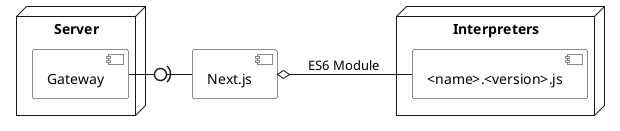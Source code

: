 
@startuml
<style>
queue {
   LineThickness: 1
   BackGroundColor: white
}
interface {
   BackGroundColor: white
}
component {
   BackGroundColor: white
}
database {
   BackGroundColor: white
}
node {
   BackGroundColor: white
}
</style>

'top to bottom direction
left to right direction


node Server {
   component Gateway as BE
}

component [Next.js] as FE

BE -0)- FE
node  Interpreters {
   component [<name>.<version>.js] as interpret
}

FE o-- interpret : ES6 Module
@enduml
